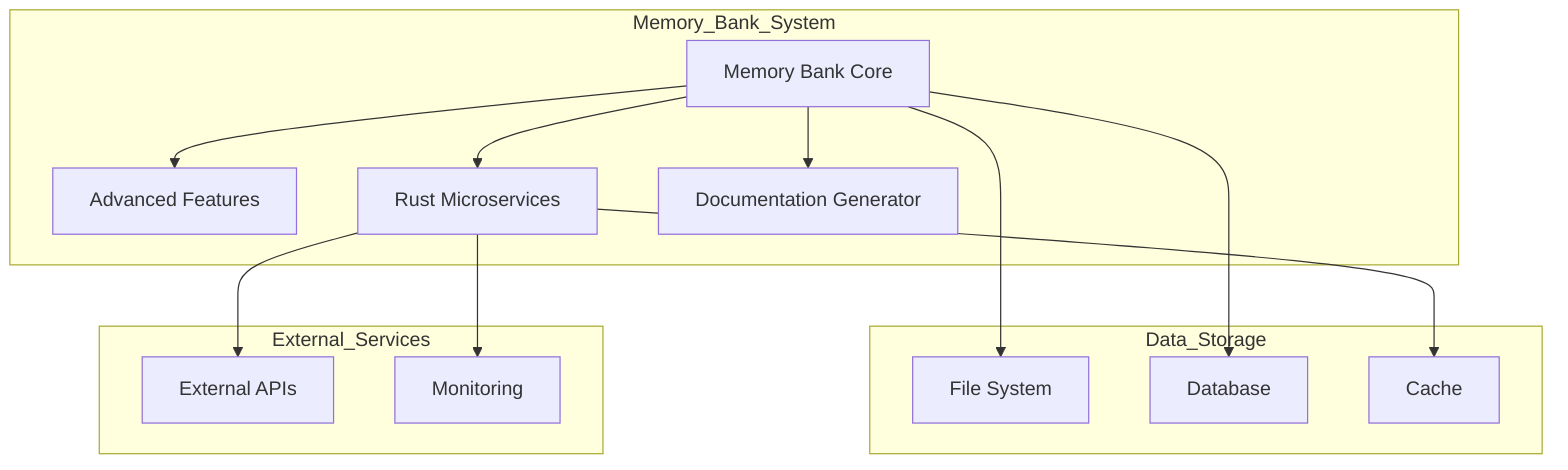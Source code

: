 graph TB
subgraph Memory_Bank_System
MB[Memory Bank Core]
AF[Advanced Features]
RS[Rust Microservices]
DG[Documentation Generator]
end

subgraph Data_Storage
FS[File System]
DB[Database]
CACHE[Cache]
end

subgraph External_Services
API[External APIs]
MONITOR[Monitoring]
end

MB --> AF
MB --> RS
MB --> DG
MB --> FS
MB --> DB
RS --> CACHE
RS --> API
RS --> MONITOR